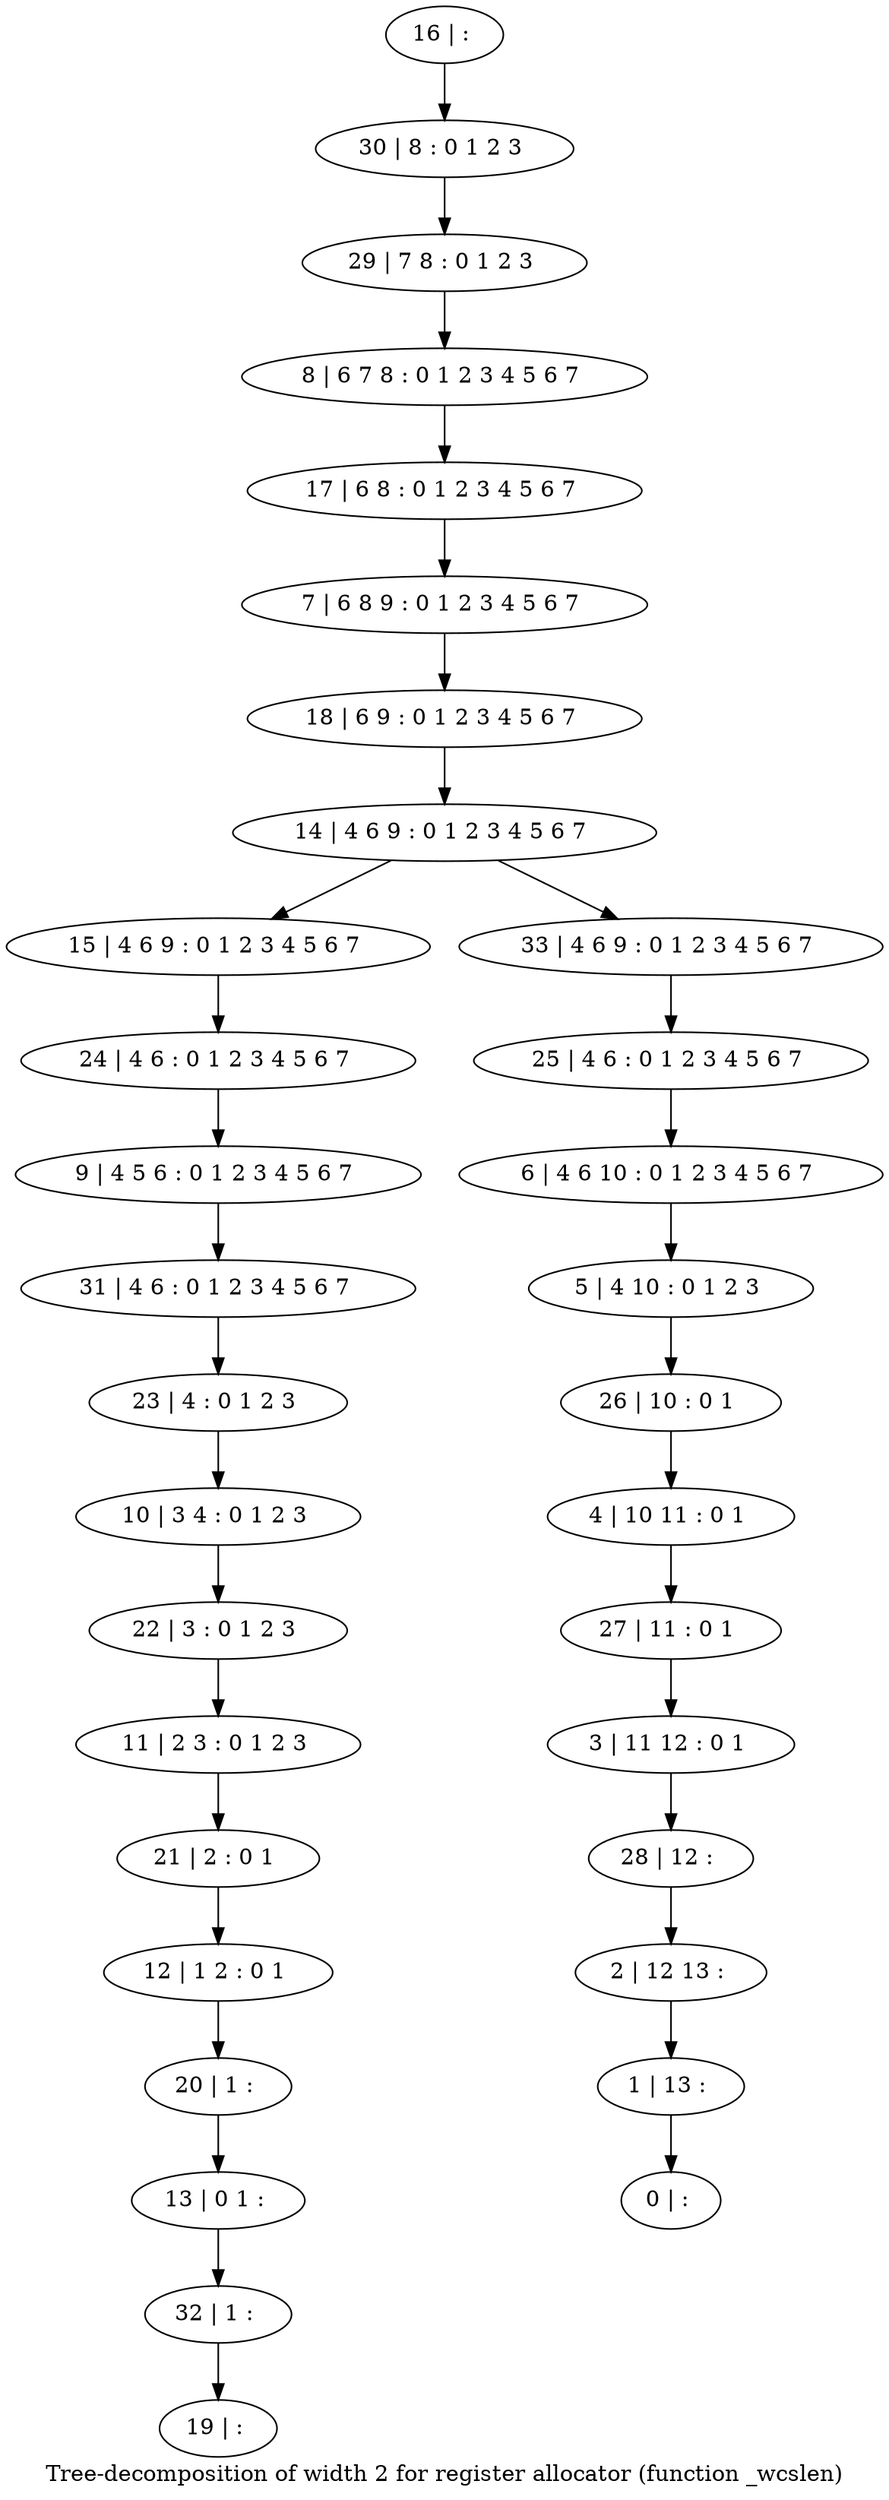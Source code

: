 digraph G {
graph [label="Tree-decomposition of width 2 for register allocator (function _wcslen)"]
0[label="0 | : "];
1[label="1 | 13 : "];
2[label="2 | 12 13 : "];
3[label="3 | 11 12 : 0 1 "];
4[label="4 | 10 11 : 0 1 "];
5[label="5 | 4 10 : 0 1 2 3 "];
6[label="6 | 4 6 10 : 0 1 2 3 4 5 6 7 "];
7[label="7 | 6 8 9 : 0 1 2 3 4 5 6 7 "];
8[label="8 | 6 7 8 : 0 1 2 3 4 5 6 7 "];
9[label="9 | 4 5 6 : 0 1 2 3 4 5 6 7 "];
10[label="10 | 3 4 : 0 1 2 3 "];
11[label="11 | 2 3 : 0 1 2 3 "];
12[label="12 | 1 2 : 0 1 "];
13[label="13 | 0 1 : "];
14[label="14 | 4 6 9 : 0 1 2 3 4 5 6 7 "];
15[label="15 | 4 6 9 : 0 1 2 3 4 5 6 7 "];
16[label="16 | : "];
17[label="17 | 6 8 : 0 1 2 3 4 5 6 7 "];
18[label="18 | 6 9 : 0 1 2 3 4 5 6 7 "];
19[label="19 | : "];
20[label="20 | 1 : "];
21[label="21 | 2 : 0 1 "];
22[label="22 | 3 : 0 1 2 3 "];
23[label="23 | 4 : 0 1 2 3 "];
24[label="24 | 4 6 : 0 1 2 3 4 5 6 7 "];
25[label="25 | 4 6 : 0 1 2 3 4 5 6 7 "];
26[label="26 | 10 : 0 1 "];
27[label="27 | 11 : 0 1 "];
28[label="28 | 12 : "];
29[label="29 | 7 8 : 0 1 2 3 "];
30[label="30 | 8 : 0 1 2 3 "];
31[label="31 | 4 6 : 0 1 2 3 4 5 6 7 "];
32[label="32 | 1 : "];
33[label="33 | 4 6 9 : 0 1 2 3 4 5 6 7 "];
20->13 ;
12->20 ;
21->12 ;
11->21 ;
22->11 ;
10->22 ;
23->10 ;
24->9 ;
15->24 ;
31->23 ;
9->31 ;
32->19 ;
13->32 ;
16->30 ;
30->29 ;
29->8 ;
8->17 ;
17->7 ;
7->18 ;
18->14 ;
25->6 ;
6->5 ;
5->26 ;
26->4 ;
4->27 ;
27->3 ;
3->28 ;
28->2 ;
2->1 ;
1->0 ;
33->25 ;
14->15 ;
14->33 ;
}
